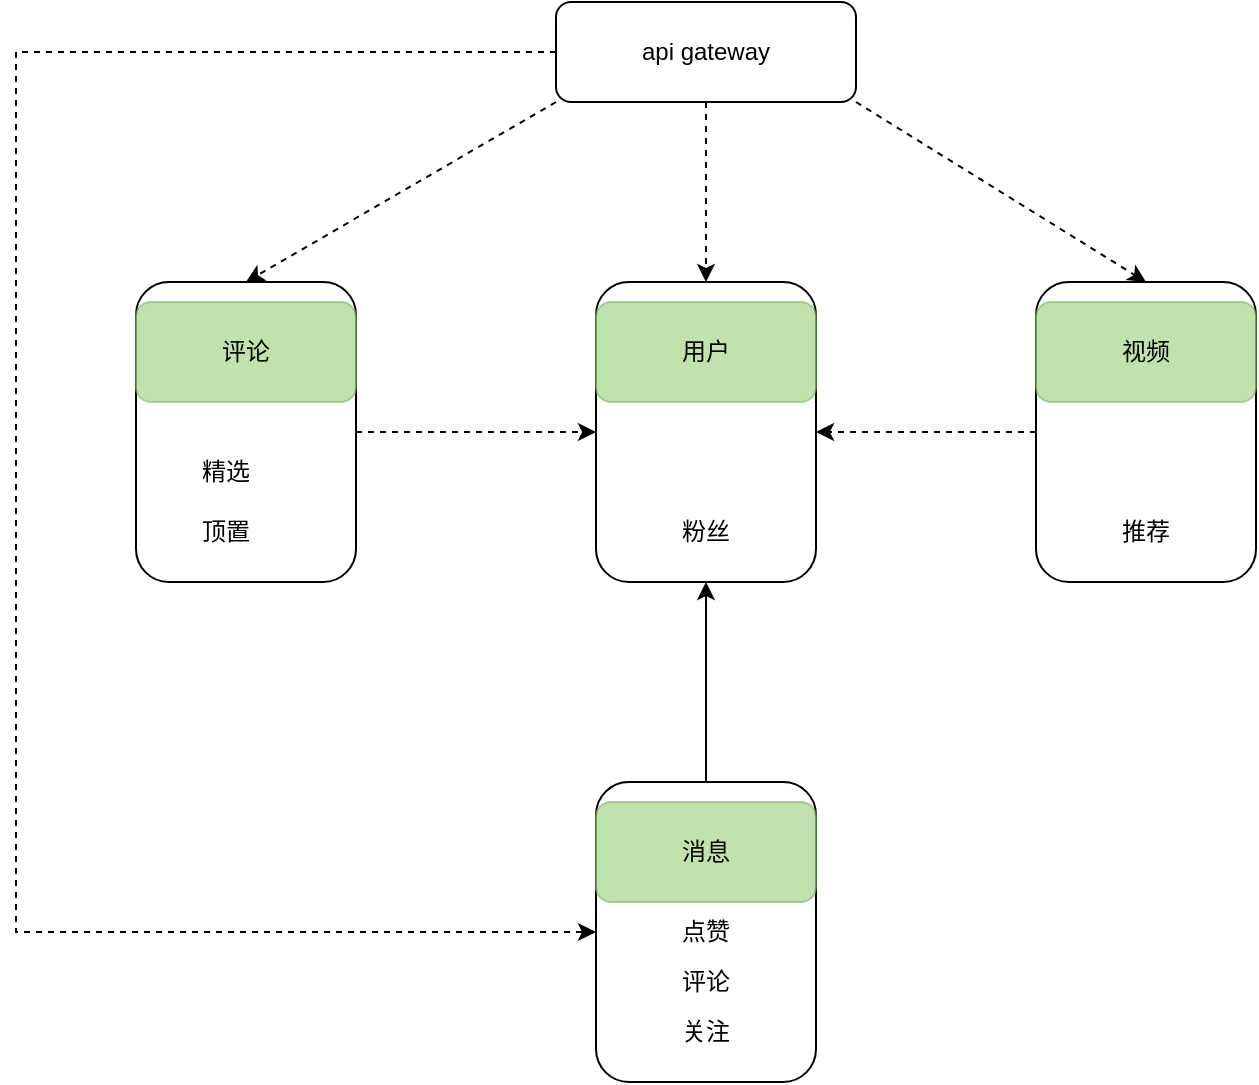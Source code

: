 <mxfile version="18.2.1" type="github">
  <diagram id="CI5cCvflccBBKGsyBbFv" name="第 1 页">
    <mxGraphModel dx="1154" dy="563" grid="1" gridSize="10" guides="1" tooltips="1" connect="1" arrows="1" fold="1" page="1" pageScale="1" pageWidth="827" pageHeight="1169" math="0" shadow="0">
      <root>
        <mxCell id="0" />
        <mxCell id="1" parent="0" />
        <mxCell id="gCUCU_yC-HNmilZTs_15-11" style="rounded=0;orthogonalLoop=1;jettySize=auto;html=1;exitX=0;exitY=1;exitDx=0;exitDy=0;entryX=0.5;entryY=0;entryDx=0;entryDy=0;dashed=1;" parent="1" source="gCUCU_yC-HNmilZTs_15-9" target="gCUCU_yC-HNmilZTs_15-10" edge="1">
          <mxGeometry relative="1" as="geometry" />
        </mxCell>
        <mxCell id="vI4YRVDCI_EDbfnO8WOX-9" style="edgeStyle=orthogonalEdgeStyle;rounded=0;orthogonalLoop=1;jettySize=auto;html=1;entryX=0;entryY=0.5;entryDx=0;entryDy=0;dashed=1;" edge="1" parent="1" source="gCUCU_yC-HNmilZTs_15-9" target="vI4YRVDCI_EDbfnO8WOX-1">
          <mxGeometry relative="1" as="geometry">
            <Array as="points">
              <mxPoint x="40" y="105" />
              <mxPoint x="40" y="545" />
            </Array>
          </mxGeometry>
        </mxCell>
        <mxCell id="gCUCU_yC-HNmilZTs_15-9" value="api gateway" style="rounded=1;whiteSpace=wrap;html=1;" parent="1" vertex="1">
          <mxGeometry x="310" y="80" width="150" height="50" as="geometry" />
        </mxCell>
        <mxCell id="gCUCU_yC-HNmilZTs_15-27" style="edgeStyle=none;rounded=0;orthogonalLoop=1;jettySize=auto;html=1;entryX=0;entryY=0.5;entryDx=0;entryDy=0;dashed=1;" parent="1" source="gCUCU_yC-HNmilZTs_15-10" target="gCUCU_yC-HNmilZTs_15-12" edge="1">
          <mxGeometry relative="1" as="geometry" />
        </mxCell>
        <mxCell id="gCUCU_yC-HNmilZTs_15-10" value="" style="rounded=1;whiteSpace=wrap;html=1;" parent="1" vertex="1">
          <mxGeometry x="100" y="220" width="110" height="150" as="geometry" />
        </mxCell>
        <mxCell id="gCUCU_yC-HNmilZTs_15-12" value="" style="rounded=1;whiteSpace=wrap;html=1;" parent="1" vertex="1">
          <mxGeometry x="330" y="220" width="110" height="150" as="geometry" />
        </mxCell>
        <mxCell id="gCUCU_yC-HNmilZTs_15-28" style="edgeStyle=none;rounded=0;orthogonalLoop=1;jettySize=auto;html=1;entryX=1;entryY=0.5;entryDx=0;entryDy=0;dashed=1;" parent="1" source="gCUCU_yC-HNmilZTs_15-13" target="gCUCU_yC-HNmilZTs_15-12" edge="1">
          <mxGeometry relative="1" as="geometry" />
        </mxCell>
        <mxCell id="gCUCU_yC-HNmilZTs_15-13" value="" style="rounded=1;whiteSpace=wrap;html=1;" parent="1" vertex="1">
          <mxGeometry x="550" y="220" width="110" height="150" as="geometry" />
        </mxCell>
        <mxCell id="gCUCU_yC-HNmilZTs_15-14" style="rounded=0;orthogonalLoop=1;jettySize=auto;html=1;exitX=0.5;exitY=1;exitDx=0;exitDy=0;entryX=0.5;entryY=0;entryDx=0;entryDy=0;dashed=1;" parent="1" source="gCUCU_yC-HNmilZTs_15-9" target="gCUCU_yC-HNmilZTs_15-12" edge="1">
          <mxGeometry relative="1" as="geometry">
            <mxPoint x="360" y="170" as="sourcePoint" />
            <mxPoint x="195" y="260" as="targetPoint" />
          </mxGeometry>
        </mxCell>
        <mxCell id="gCUCU_yC-HNmilZTs_15-15" style="rounded=0;orthogonalLoop=1;jettySize=auto;html=1;exitX=1;exitY=1;exitDx=0;exitDy=0;entryX=0.5;entryY=0;entryDx=0;entryDy=0;dashed=1;" parent="1" source="gCUCU_yC-HNmilZTs_15-9" target="gCUCU_yC-HNmilZTs_15-13" edge="1">
          <mxGeometry relative="1" as="geometry">
            <mxPoint x="320" y="140" as="sourcePoint" />
            <mxPoint x="155" y="230" as="targetPoint" />
          </mxGeometry>
        </mxCell>
        <mxCell id="gCUCU_yC-HNmilZTs_15-16" value="" style="rounded=1;whiteSpace=wrap;html=1;opacity=60;fillColor=#97D077;strokeColor=#82b366;" parent="1" vertex="1">
          <mxGeometry x="330" y="230" width="110" height="50" as="geometry" />
        </mxCell>
        <mxCell id="gCUCU_yC-HNmilZTs_15-17" value="" style="rounded=1;whiteSpace=wrap;html=1;opacity=60;fillColor=#97D077;strokeColor=#82b366;" parent="1" vertex="1">
          <mxGeometry x="100" y="230" width="110" height="50" as="geometry" />
        </mxCell>
        <mxCell id="gCUCU_yC-HNmilZTs_15-18" value="" style="rounded=1;whiteSpace=wrap;html=1;opacity=60;fillColor=#97D077;strokeColor=#82b366;" parent="1" vertex="1">
          <mxGeometry x="550" y="230" width="110" height="50" as="geometry" />
        </mxCell>
        <mxCell id="gCUCU_yC-HNmilZTs_15-20" value="粉丝" style="text;html=1;strokeColor=none;fillColor=none;align=center;verticalAlign=middle;whiteSpace=wrap;rounded=0;opacity=60;" parent="1" vertex="1">
          <mxGeometry x="355" y="330" width="60" height="30" as="geometry" />
        </mxCell>
        <mxCell id="gCUCU_yC-HNmilZTs_15-21" value="推荐" style="text;html=1;strokeColor=none;fillColor=none;align=center;verticalAlign=middle;whiteSpace=wrap;rounded=0;opacity=60;" parent="1" vertex="1">
          <mxGeometry x="575" y="330" width="60" height="30" as="geometry" />
        </mxCell>
        <mxCell id="gCUCU_yC-HNmilZTs_15-22" value="顶置" style="text;html=1;strokeColor=none;fillColor=none;align=center;verticalAlign=middle;whiteSpace=wrap;rounded=0;opacity=60;" parent="1" vertex="1">
          <mxGeometry x="115" y="330" width="60" height="30" as="geometry" />
        </mxCell>
        <mxCell id="gCUCU_yC-HNmilZTs_15-23" value="评论" style="text;html=1;strokeColor=none;fillColor=none;align=center;verticalAlign=middle;whiteSpace=wrap;rounded=0;opacity=60;" parent="1" vertex="1">
          <mxGeometry x="125" y="240" width="60" height="30" as="geometry" />
        </mxCell>
        <mxCell id="gCUCU_yC-HNmilZTs_15-24" value="用户" style="text;html=1;strokeColor=none;fillColor=none;align=center;verticalAlign=middle;whiteSpace=wrap;rounded=0;opacity=60;" parent="1" vertex="1">
          <mxGeometry x="355" y="240" width="60" height="30" as="geometry" />
        </mxCell>
        <mxCell id="gCUCU_yC-HNmilZTs_15-25" value="视频" style="text;html=1;strokeColor=none;fillColor=none;align=center;verticalAlign=middle;whiteSpace=wrap;rounded=0;opacity=60;" parent="1" vertex="1">
          <mxGeometry x="575" y="240" width="60" height="30" as="geometry" />
        </mxCell>
        <mxCell id="gCUCU_yC-HNmilZTs_15-26" value="精选" style="text;html=1;strokeColor=none;fillColor=none;align=center;verticalAlign=middle;whiteSpace=wrap;rounded=0;opacity=60;" parent="1" vertex="1">
          <mxGeometry x="115" y="300" width="60" height="30" as="geometry" />
        </mxCell>
        <mxCell id="vI4YRVDCI_EDbfnO8WOX-8" style="edgeStyle=orthogonalEdgeStyle;rounded=0;orthogonalLoop=1;jettySize=auto;html=1;entryX=0.5;entryY=1;entryDx=0;entryDy=0;" edge="1" parent="1" source="vI4YRVDCI_EDbfnO8WOX-1" target="gCUCU_yC-HNmilZTs_15-12">
          <mxGeometry relative="1" as="geometry" />
        </mxCell>
        <mxCell id="vI4YRVDCI_EDbfnO8WOX-1" value="" style="rounded=1;whiteSpace=wrap;html=1;" vertex="1" parent="1">
          <mxGeometry x="330" y="470" width="110" height="150" as="geometry" />
        </mxCell>
        <mxCell id="vI4YRVDCI_EDbfnO8WOX-2" value="" style="rounded=1;whiteSpace=wrap;html=1;opacity=60;fillColor=#97D077;strokeColor=#82b366;" vertex="1" parent="1">
          <mxGeometry x="330" y="480" width="110" height="50" as="geometry" />
        </mxCell>
        <mxCell id="vI4YRVDCI_EDbfnO8WOX-3" value="关注" style="text;html=1;strokeColor=none;fillColor=none;align=center;verticalAlign=middle;whiteSpace=wrap;rounded=0;opacity=60;" vertex="1" parent="1">
          <mxGeometry x="355" y="580" width="60" height="30" as="geometry" />
        </mxCell>
        <mxCell id="vI4YRVDCI_EDbfnO8WOX-4" value="消息" style="text;html=1;strokeColor=none;fillColor=none;align=center;verticalAlign=middle;whiteSpace=wrap;rounded=0;opacity=60;" vertex="1" parent="1">
          <mxGeometry x="355" y="490" width="60" height="30" as="geometry" />
        </mxCell>
        <mxCell id="vI4YRVDCI_EDbfnO8WOX-5" value="评论" style="text;html=1;strokeColor=none;fillColor=none;align=center;verticalAlign=middle;whiteSpace=wrap;rounded=0;opacity=60;" vertex="1" parent="1">
          <mxGeometry x="355" y="555" width="60" height="30" as="geometry" />
        </mxCell>
        <mxCell id="vI4YRVDCI_EDbfnO8WOX-7" value="点赞" style="text;html=1;strokeColor=none;fillColor=none;align=center;verticalAlign=middle;whiteSpace=wrap;rounded=0;opacity=60;" vertex="1" parent="1">
          <mxGeometry x="355" y="530" width="60" height="30" as="geometry" />
        </mxCell>
      </root>
    </mxGraphModel>
  </diagram>
</mxfile>
